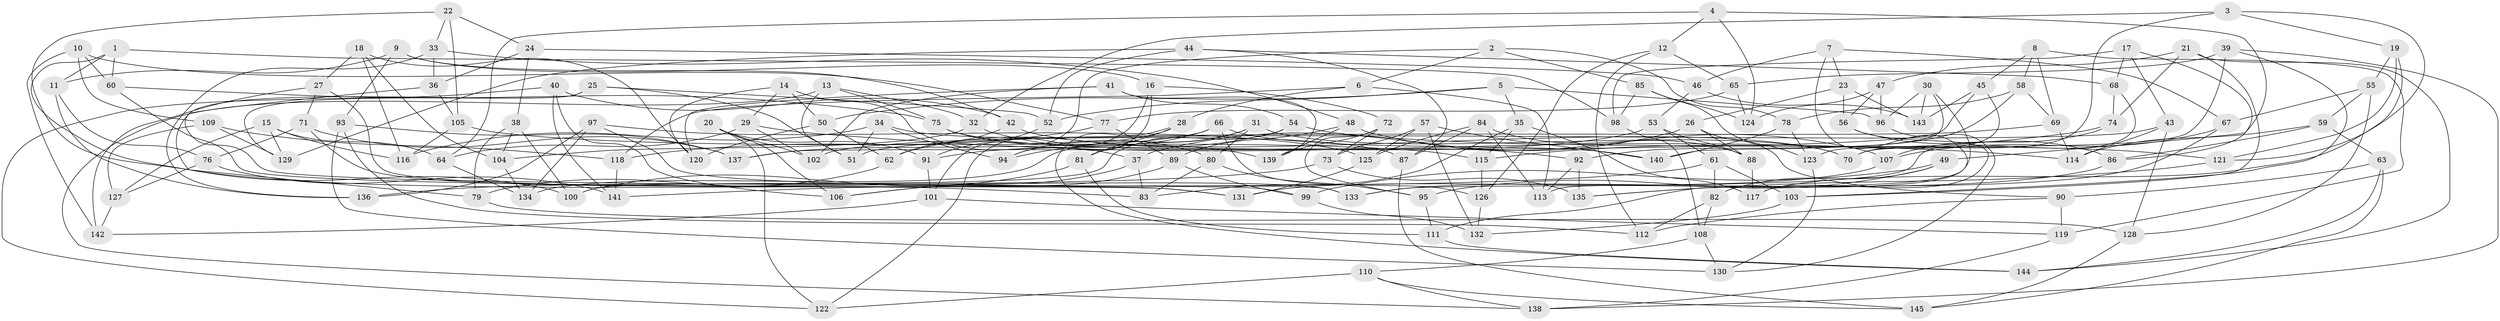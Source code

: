 // coarse degree distribution, {4: 0.5490196078431373, 6: 0.27450980392156865, 5: 0.13725490196078433, 3: 0.0392156862745098}
// Generated by graph-tools (version 1.1) at 2025/38/03/04/25 23:38:17]
// undirected, 145 vertices, 290 edges
graph export_dot {
  node [color=gray90,style=filled];
  1;
  2;
  3;
  4;
  5;
  6;
  7;
  8;
  9;
  10;
  11;
  12;
  13;
  14;
  15;
  16;
  17;
  18;
  19;
  20;
  21;
  22;
  23;
  24;
  25;
  26;
  27;
  28;
  29;
  30;
  31;
  32;
  33;
  34;
  35;
  36;
  37;
  38;
  39;
  40;
  41;
  42;
  43;
  44;
  45;
  46;
  47;
  48;
  49;
  50;
  51;
  52;
  53;
  54;
  55;
  56;
  57;
  58;
  59;
  60;
  61;
  62;
  63;
  64;
  65;
  66;
  67;
  68;
  69;
  70;
  71;
  72;
  73;
  74;
  75;
  76;
  77;
  78;
  79;
  80;
  81;
  82;
  83;
  84;
  85;
  86;
  87;
  88;
  89;
  90;
  91;
  92;
  93;
  94;
  95;
  96;
  97;
  98;
  99;
  100;
  101;
  102;
  103;
  104;
  105;
  106;
  107;
  108;
  109;
  110;
  111;
  112;
  113;
  114;
  115;
  116;
  117;
  118;
  119;
  120;
  121;
  122;
  123;
  124;
  125;
  126;
  127;
  128;
  129;
  130;
  131;
  132;
  133;
  134;
  135;
  136;
  137;
  138;
  139;
  140;
  141;
  142;
  143;
  144;
  145;
  1 -- 11;
  1 -- 100;
  1 -- 60;
  1 -- 98;
  2 -- 101;
  2 -- 78;
  2 -- 85;
  2 -- 6;
  3 -- 121;
  3 -- 70;
  3 -- 32;
  3 -- 19;
  4 -- 49;
  4 -- 64;
  4 -- 12;
  4 -- 124;
  5 -- 96;
  5 -- 52;
  5 -- 50;
  5 -- 35;
  6 -- 113;
  6 -- 118;
  6 -- 28;
  7 -- 23;
  7 -- 67;
  7 -- 111;
  7 -- 46;
  8 -- 69;
  8 -- 119;
  8 -- 45;
  8 -- 58;
  9 -- 93;
  9 -- 16;
  9 -- 42;
  9 -- 11;
  10 -- 77;
  10 -- 109;
  10 -- 60;
  10 -- 142;
  11 -- 76;
  11 -- 136;
  12 -- 112;
  12 -- 126;
  12 -- 65;
  13 -- 32;
  13 -- 51;
  13 -- 75;
  13 -- 138;
  14 -- 37;
  14 -- 120;
  14 -- 29;
  14 -- 50;
  15 -- 116;
  15 -- 127;
  15 -- 64;
  15 -- 129;
  16 -- 122;
  16 -- 94;
  16 -- 72;
  17 -- 68;
  17 -- 43;
  17 -- 98;
  17 -- 86;
  18 -- 116;
  18 -- 104;
  18 -- 27;
  18 -- 120;
  19 -- 117;
  19 -- 55;
  19 -- 121;
  20 -- 106;
  20 -- 102;
  20 -- 122;
  20 -- 91;
  21 -- 144;
  21 -- 47;
  21 -- 103;
  21 -- 74;
  22 -- 105;
  22 -- 24;
  22 -- 33;
  22 -- 83;
  23 -- 26;
  23 -- 143;
  23 -- 56;
  24 -- 36;
  24 -- 46;
  24 -- 38;
  25 -- 79;
  25 -- 51;
  25 -- 52;
  25 -- 129;
  26 -- 90;
  26 -- 88;
  26 -- 37;
  27 -- 133;
  27 -- 71;
  27 -- 142;
  28 -- 144;
  28 -- 94;
  28 -- 81;
  29 -- 114;
  29 -- 64;
  29 -- 102;
  30 -- 140;
  30 -- 96;
  30 -- 143;
  30 -- 113;
  31 -- 134;
  31 -- 80;
  31 -- 70;
  31 -- 81;
  32 -- 139;
  32 -- 104;
  33 -- 48;
  33 -- 136;
  33 -- 36;
  34 -- 116;
  34 -- 51;
  34 -- 87;
  34 -- 94;
  35 -- 115;
  35 -- 83;
  35 -- 117;
  36 -- 99;
  36 -- 105;
  37 -- 83;
  37 -- 106;
  38 -- 79;
  38 -- 100;
  38 -- 104;
  39 -- 65;
  39 -- 138;
  39 -- 103;
  39 -- 70;
  40 -- 141;
  40 -- 42;
  40 -- 122;
  40 -- 106;
  41 -- 54;
  41 -- 139;
  41 -- 102;
  41 -- 120;
  42 -- 62;
  42 -- 70;
  43 -- 128;
  43 -- 51;
  43 -- 114;
  44 -- 52;
  44 -- 87;
  44 -- 68;
  44 -- 129;
  45 -- 143;
  45 -- 137;
  45 -- 123;
  46 -- 143;
  46 -- 53;
  47 -- 96;
  47 -- 56;
  47 -- 124;
  48 -- 89;
  48 -- 107;
  48 -- 139;
  49 -- 95;
  49 -- 99;
  49 -- 82;
  50 -- 62;
  50 -- 120;
  52 -- 91;
  53 -- 61;
  53 -- 91;
  53 -- 88;
  54 -- 100;
  54 -- 62;
  54 -- 121;
  55 -- 67;
  55 -- 59;
  55 -- 128;
  56 -- 117;
  56 -- 86;
  57 -- 125;
  57 -- 73;
  57 -- 132;
  57 -- 140;
  58 -- 92;
  58 -- 69;
  58 -- 78;
  59 -- 114;
  59 -- 63;
  59 -- 86;
  60 -- 131;
  60 -- 75;
  61 -- 141;
  61 -- 103;
  61 -- 82;
  62 -- 79;
  63 -- 90;
  63 -- 144;
  63 -- 145;
  64 -- 134;
  65 -- 77;
  65 -- 124;
  66 -- 126;
  66 -- 94;
  66 -- 140;
  66 -- 137;
  67 -- 135;
  67 -- 107;
  68 -- 133;
  68 -- 74;
  69 -- 102;
  69 -- 114;
  71 -- 133;
  71 -- 76;
  71 -- 137;
  72 -- 95;
  72 -- 73;
  72 -- 139;
  73 -- 135;
  73 -- 136;
  74 -- 107;
  74 -- 115;
  75 -- 92;
  75 -- 80;
  76 -- 141;
  76 -- 127;
  77 -- 118;
  77 -- 89;
  78 -- 140;
  78 -- 123;
  79 -- 128;
  80 -- 95;
  80 -- 83;
  81 -- 111;
  81 -- 100;
  82 -- 108;
  82 -- 112;
  84 -- 125;
  84 -- 88;
  84 -- 113;
  84 -- 87;
  85 -- 98;
  85 -- 124;
  85 -- 123;
  86 -- 133;
  87 -- 145;
  88 -- 117;
  89 -- 106;
  89 -- 99;
  90 -- 119;
  90 -- 112;
  91 -- 101;
  92 -- 113;
  92 -- 135;
  93 -- 112;
  93 -- 130;
  93 -- 137;
  95 -- 111;
  96 -- 130;
  97 -- 125;
  97 -- 131;
  97 -- 134;
  97 -- 136;
  98 -- 108;
  99 -- 132;
  101 -- 119;
  101 -- 142;
  103 -- 132;
  104 -- 134;
  105 -- 116;
  105 -- 115;
  107 -- 131;
  108 -- 110;
  108 -- 130;
  109 -- 129;
  109 -- 127;
  109 -- 118;
  110 -- 138;
  110 -- 145;
  110 -- 122;
  111 -- 144;
  115 -- 126;
  118 -- 141;
  119 -- 138;
  121 -- 135;
  123 -- 130;
  125 -- 131;
  126 -- 132;
  127 -- 142;
  128 -- 145;
}
